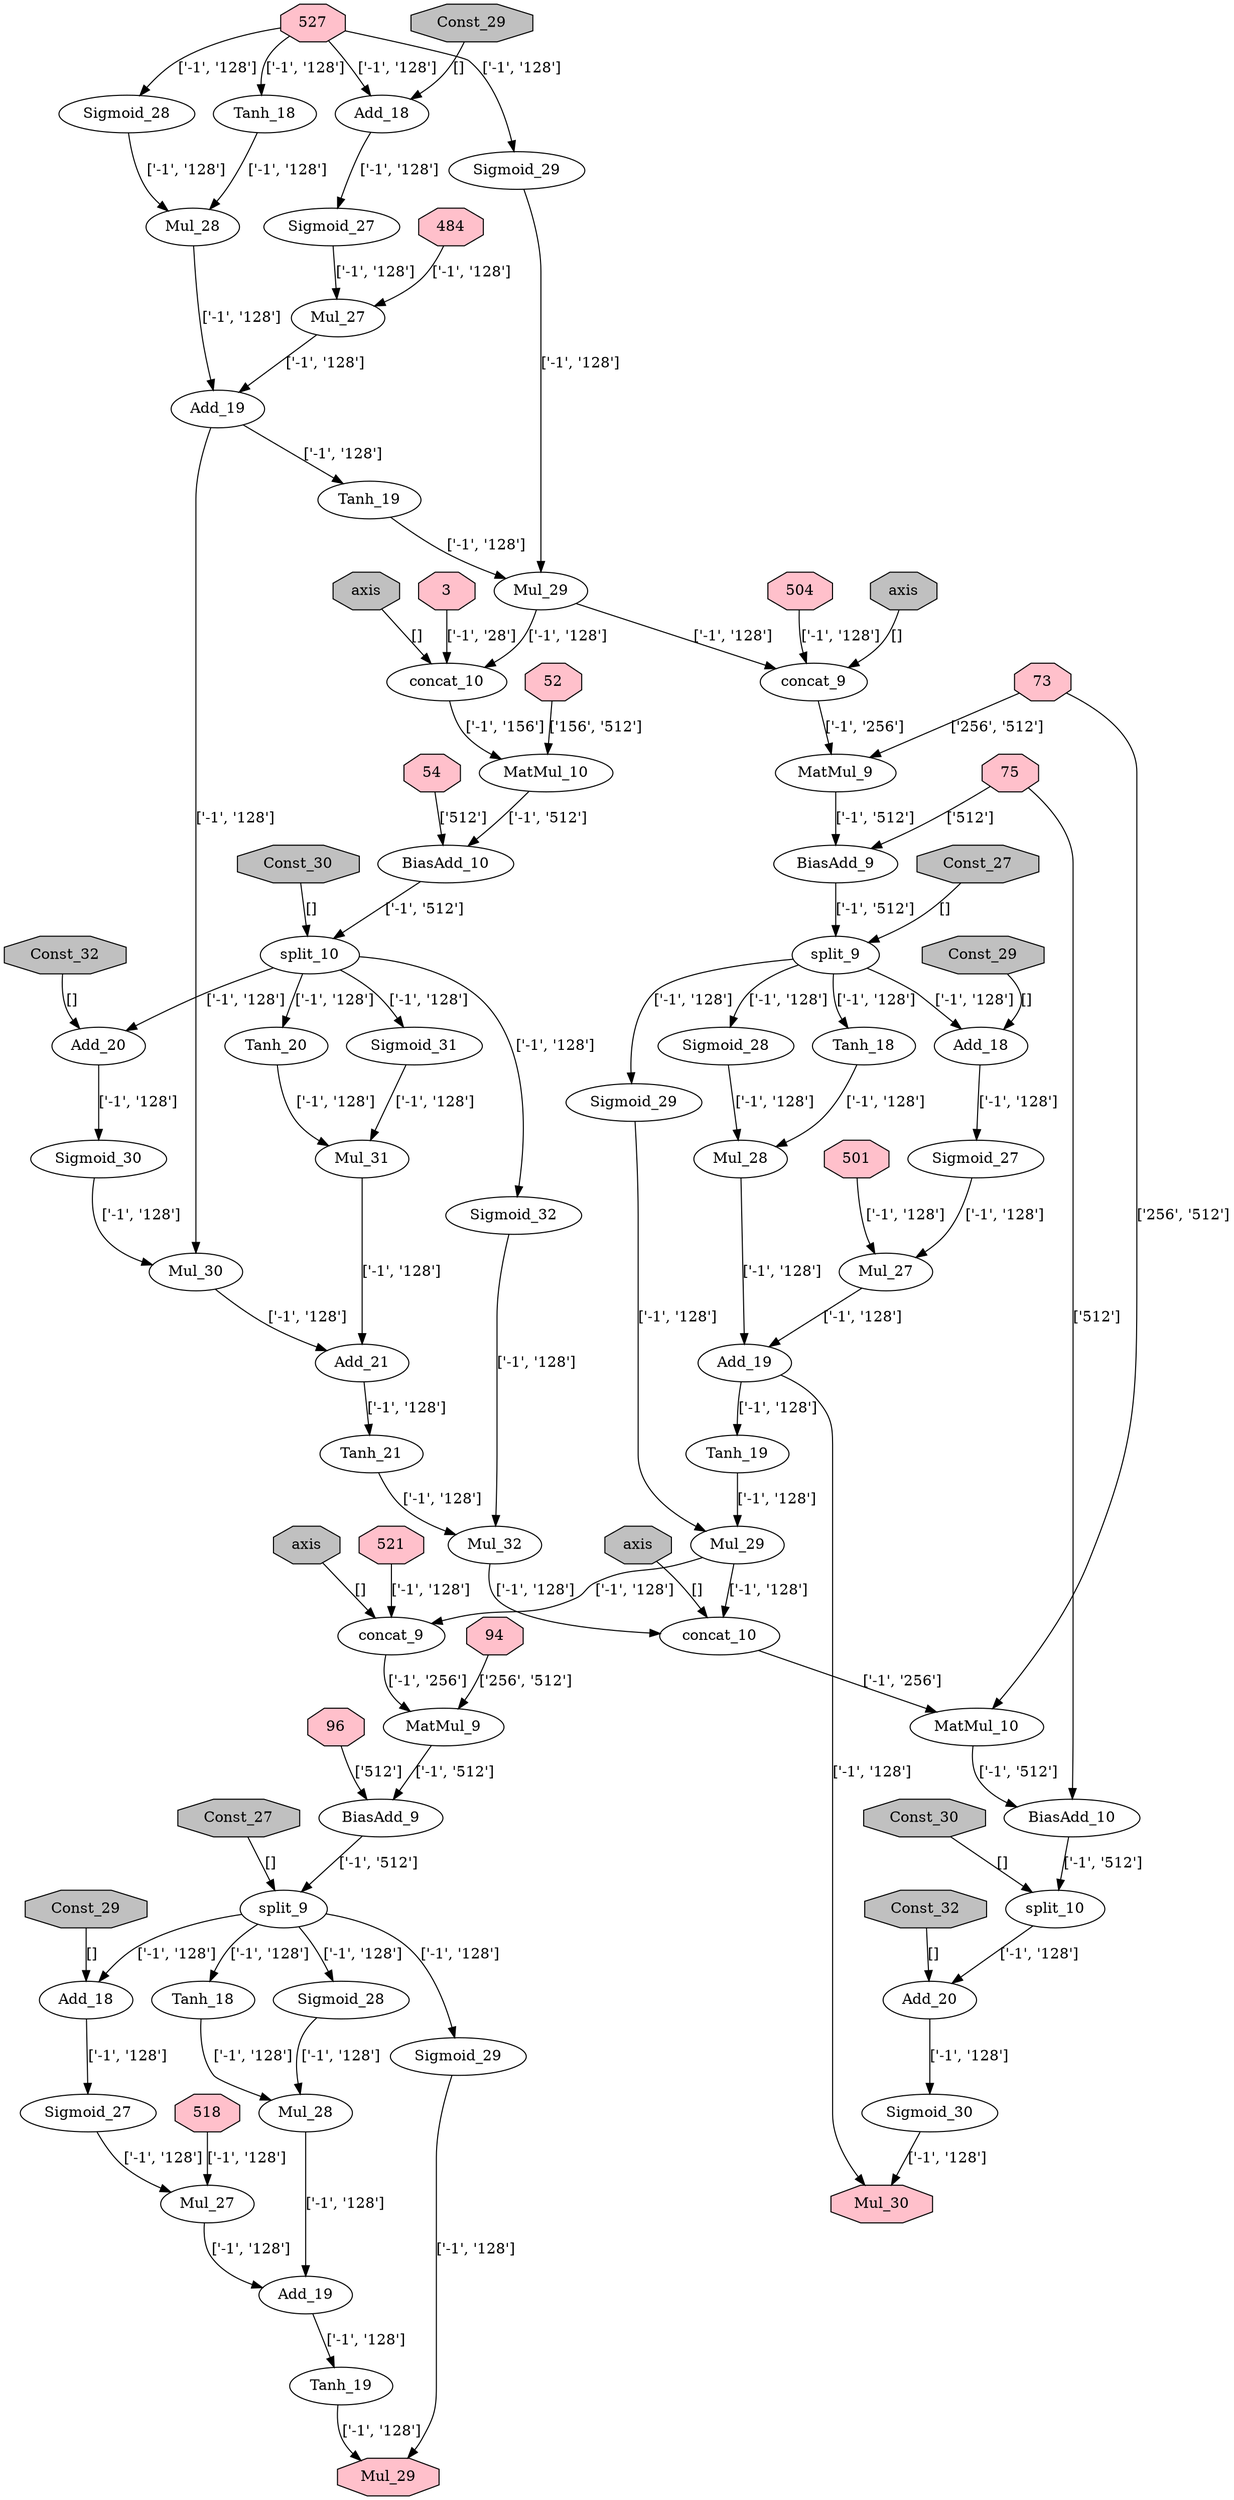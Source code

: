 strict digraph  {
	node [label="\N"];
	3	 [fillcolor=pink,
		shape=octagon,
		style=filled];
	575	 [label=concat_10,
		name="rnn/rnn/multi_rnn_cell/cell_0/basic_lstm_cell/concat_10"];
	3 -> 575	 [label="['-1', '28']"];
	518	 [fillcolor=pink,
		shape=octagon,
		style=filled];
	565	 [label=Mul_27,
		name="rnn/rnn/multi_rnn_cell/cell_2/basic_lstm_cell/Mul_27"];
	518 -> 565	 [label="['-1', '128']"];
	521	 [fillcolor=pink,
		shape=octagon,
		style=filled];
	558	 [label=concat_9,
		name="rnn/rnn/multi_rnn_cell/cell_2/basic_lstm_cell/concat_9"];
	521 -> 558	 [label="['-1', '128']"];
	52	 [fillcolor=pink,
		shape=octagon,
		style=filled];
	576	 [label=MatMul_10,
		name="rnn/rnn/multi_rnn_cell/cell_0/basic_lstm_cell/MatMul_10"];
	52 -> 576	 [label="['156', '512']"];
	527	 [fillcolor=pink,
		shape=octagon,
		style=filled];
	529	 [label=Add_18,
		name="rnn/rnn/multi_rnn_cell/cell_0/basic_lstm_cell/Add_18"];
	527 -> 529	 [label="['-1', '128']"];
	532	 [label=Sigmoid_28,
		name="rnn/rnn/multi_rnn_cell/cell_0/basic_lstm_cell/Sigmoid_28"];
	527 -> 532	 [label="['-1', '128']"];
	533	 [label=Tanh_18,
		name="rnn/rnn/multi_rnn_cell/cell_0/basic_lstm_cell/Tanh_18"];
	527 -> 533	 [label="['-1', '128']"];
	537	 [label=Sigmoid_29,
		name="rnn/rnn/multi_rnn_cell/cell_0/basic_lstm_cell/Sigmoid_29"];
	527 -> 537	 [label="['-1', '128']"];
	528	 [fillcolor=grey,
		label=Const_29,
		name="rnn/rnn/multi_rnn_cell/cell_0/basic_lstm_cell/Const_29",
		shape=octagon,
		style=filled];
	528 -> 529	 [label="[]"];
	530	 [label=Sigmoid_27,
		name="rnn/rnn/multi_rnn_cell/cell_0/basic_lstm_cell/Sigmoid_27"];
	529 -> 530	 [label="['-1', '128']"];
	531	 [label=Mul_27,
		name="rnn/rnn/multi_rnn_cell/cell_0/basic_lstm_cell/Mul_27"];
	530 -> 531	 [label="['-1', '128']"];
	535	 [label=Add_19,
		name="rnn/rnn/multi_rnn_cell/cell_0/basic_lstm_cell/Add_19"];
	531 -> 535	 [label="['-1', '128']"];
	534	 [label=Mul_28,
		name="rnn/rnn/multi_rnn_cell/cell_0/basic_lstm_cell/Mul_28"];
	532 -> 534	 [label="['-1', '128']"];
	533 -> 534	 [label="['-1', '128']"];
	534 -> 535	 [label="['-1', '128']"];
	536	 [label=Tanh_19,
		name="rnn/rnn/multi_rnn_cell/cell_0/basic_lstm_cell/Tanh_19"];
	535 -> 536	 [label="['-1', '128']"];
	582	 [label=Mul_30,
		name="rnn/rnn/multi_rnn_cell/cell_0/basic_lstm_cell/Mul_30"];
	535 -> 582	 [label="['-1', '128']"];
	538	 [label=Mul_29,
		name="rnn/rnn/multi_rnn_cell/cell_0/basic_lstm_cell/Mul_29"];
	536 -> 538	 [label="['-1', '128']"];
	537 -> 538	 [label="['-1', '128']"];
	541	 [label=concat_9,
		name="rnn/rnn/multi_rnn_cell/cell_1/basic_lstm_cell/concat_9"];
	538 -> 541	 [label="['-1', '128']"];
	538 -> 575	 [label="['-1', '128']"];
	539	 [fillcolor=grey,
		label=Const_27,
		name="rnn/rnn/multi_rnn_cell/cell_1/basic_lstm_cell/Const_27",
		shape=octagon,
		style=filled];
	544	 [label=split_9,
		name="rnn/rnn/multi_rnn_cell/cell_1/basic_lstm_cell/split_9"];
	539 -> 544	 [label="[]"];
	540	 [fillcolor=grey,
		label=axis,
		name="rnn/rnn/multi_rnn_cell/cell_1/basic_lstm_cell/concat_9/axis",
		shape=octagon,
		style=filled];
	540 -> 541	 [label="[]"];
	542	 [label=MatMul_9,
		name="rnn/rnn/multi_rnn_cell/cell_1/basic_lstm_cell/MatMul_9"];
	541 -> 542	 [label="['-1', '256']"];
	543	 [label=BiasAdd_9,
		name="rnn/rnn/multi_rnn_cell/cell_1/basic_lstm_cell/BiasAdd_9"];
	542 -> 543	 [label="['-1', '512']"];
	543 -> 544	 [label="['-1', '512']"];
	546	 [label=Add_18,
		name="rnn/rnn/multi_rnn_cell/cell_1/basic_lstm_cell/Add_18"];
	544 -> 546	 [label="['-1', '128']"];
	549	 [label=Sigmoid_28,
		name="rnn/rnn/multi_rnn_cell/cell_1/basic_lstm_cell/Sigmoid_28"];
	544 -> 549	 [label="['-1', '128']"];
	550	 [label=Tanh_18,
		name="rnn/rnn/multi_rnn_cell/cell_1/basic_lstm_cell/Tanh_18"];
	544 -> 550	 [label="['-1', '128']"];
	554	 [label=Sigmoid_29,
		name="rnn/rnn/multi_rnn_cell/cell_1/basic_lstm_cell/Sigmoid_29"];
	544 -> 554	 [label="['-1', '128']"];
	545	 [fillcolor=grey,
		label=Const_29,
		name="rnn/rnn/multi_rnn_cell/cell_1/basic_lstm_cell/Const_29",
		shape=octagon,
		style=filled];
	545 -> 546	 [label="[]"];
	547	 [label=Sigmoid_27,
		name="rnn/rnn/multi_rnn_cell/cell_1/basic_lstm_cell/Sigmoid_27"];
	546 -> 547	 [label="['-1', '128']"];
	548	 [label=Mul_27,
		name="rnn/rnn/multi_rnn_cell/cell_1/basic_lstm_cell/Mul_27"];
	547 -> 548	 [label="['-1', '128']"];
	552	 [label=Add_19,
		name="rnn/rnn/multi_rnn_cell/cell_1/basic_lstm_cell/Add_19"];
	548 -> 552	 [label="['-1', '128']"];
	551	 [label=Mul_28,
		name="rnn/rnn/multi_rnn_cell/cell_1/basic_lstm_cell/Mul_28"];
	549 -> 551	 [label="['-1', '128']"];
	550 -> 551	 [label="['-1', '128']"];
	551 -> 552	 [label="['-1', '128']"];
	553	 [label=Tanh_19,
		name="rnn/rnn/multi_rnn_cell/cell_1/basic_lstm_cell/Tanh_19"];
	552 -> 553	 [label="['-1', '128']"];
	599	 [fillcolor=pink,
		label=Mul_30,
		name="rnn/rnn/multi_rnn_cell/cell_1/basic_lstm_cell/Mul_30",
		shape=octagon,
		style=filled];
	552 -> 599	 [label="['-1', '128']"];
	555	 [label=Mul_29,
		name="rnn/rnn/multi_rnn_cell/cell_1/basic_lstm_cell/Mul_29"];
	553 -> 555	 [label="['-1', '128']"];
	554 -> 555	 [label="['-1', '128']"];
	555 -> 558	 [label="['-1', '128']"];
	592	 [label=concat_10,
		name="rnn/rnn/multi_rnn_cell/cell_1/basic_lstm_cell/concat_10"];
	555 -> 592	 [label="['-1', '128']"];
	556	 [fillcolor=grey,
		label=Const_27,
		name="rnn/rnn/multi_rnn_cell/cell_2/basic_lstm_cell/Const_27",
		shape=octagon,
		style=filled];
	561	 [label=split_9,
		name="rnn/rnn/multi_rnn_cell/cell_2/basic_lstm_cell/split_9"];
	556 -> 561	 [label="[]"];
	557	 [fillcolor=grey,
		label=axis,
		name="rnn/rnn/multi_rnn_cell/cell_2/basic_lstm_cell/concat_9/axis",
		shape=octagon,
		style=filled];
	557 -> 558	 [label="[]"];
	559	 [label=MatMul_9,
		name="rnn/rnn/multi_rnn_cell/cell_2/basic_lstm_cell/MatMul_9"];
	558 -> 559	 [label="['-1', '256']"];
	560	 [label=BiasAdd_9,
		name="rnn/rnn/multi_rnn_cell/cell_2/basic_lstm_cell/BiasAdd_9"];
	559 -> 560	 [label="['-1', '512']"];
	560 -> 561	 [label="['-1', '512']"];
	563	 [label=Add_18,
		name="rnn/rnn/multi_rnn_cell/cell_2/basic_lstm_cell/Add_18"];
	561 -> 563	 [label="['-1', '128']"];
	566	 [label=Sigmoid_28,
		name="rnn/rnn/multi_rnn_cell/cell_2/basic_lstm_cell/Sigmoid_28"];
	561 -> 566	 [label="['-1', '128']"];
	567	 [label=Tanh_18,
		name="rnn/rnn/multi_rnn_cell/cell_2/basic_lstm_cell/Tanh_18"];
	561 -> 567	 [label="['-1', '128']"];
	571	 [label=Sigmoid_29,
		name="rnn/rnn/multi_rnn_cell/cell_2/basic_lstm_cell/Sigmoid_29"];
	561 -> 571	 [label="['-1', '128']"];
	562	 [fillcolor=grey,
		label=Const_29,
		name="rnn/rnn/multi_rnn_cell/cell_2/basic_lstm_cell/Const_29",
		shape=octagon,
		style=filled];
	562 -> 563	 [label="[]"];
	564	 [label=Sigmoid_27,
		name="rnn/rnn/multi_rnn_cell/cell_2/basic_lstm_cell/Sigmoid_27"];
	563 -> 564	 [label="['-1', '128']"];
	564 -> 565	 [label="['-1', '128']"];
	569	 [label=Add_19,
		name="rnn/rnn/multi_rnn_cell/cell_2/basic_lstm_cell/Add_19"];
	565 -> 569	 [label="['-1', '128']"];
	568	 [label=Mul_28,
		name="rnn/rnn/multi_rnn_cell/cell_2/basic_lstm_cell/Mul_28"];
	566 -> 568	 [label="['-1', '128']"];
	567 -> 568	 [label="['-1', '128']"];
	568 -> 569	 [label="['-1', '128']"];
	570	 [label=Tanh_19,
		name="rnn/rnn/multi_rnn_cell/cell_2/basic_lstm_cell/Tanh_19"];
	569 -> 570	 [label="['-1', '128']"];
	572	 [fillcolor=pink,
		label=Mul_29,
		name="rnn/rnn/multi_rnn_cell/cell_2/basic_lstm_cell/Mul_29",
		shape=octagon,
		style=filled];
	570 -> 572	 [label="['-1', '128']"];
	571 -> 572	 [label="['-1', '128']"];
	573	 [fillcolor=grey,
		label=Const_30,
		name="rnn/rnn/multi_rnn_cell/cell_0/basic_lstm_cell/Const_30",
		shape=octagon,
		style=filled];
	578	 [label=split_10,
		name="rnn/rnn/multi_rnn_cell/cell_0/basic_lstm_cell/split_10"];
	573 -> 578	 [label="[]"];
	574	 [fillcolor=grey,
		label=axis,
		name="rnn/rnn/multi_rnn_cell/cell_0/basic_lstm_cell/concat_10/axis",
		shape=octagon,
		style=filled];
	574 -> 575	 [label="[]"];
	575 -> 576	 [label="['-1', '156']"];
	577	 [label=BiasAdd_10,
		name="rnn/rnn/multi_rnn_cell/cell_0/basic_lstm_cell/BiasAdd_10"];
	576 -> 577	 [label="['-1', '512']"];
	577 -> 578	 [label="['-1', '512']"];
	580	 [label=Add_20,
		name="rnn/rnn/multi_rnn_cell/cell_0/basic_lstm_cell/Add_20"];
	578 -> 580	 [label="['-1', '128']"];
	583	 [label=Sigmoid_31,
		name="rnn/rnn/multi_rnn_cell/cell_0/basic_lstm_cell/Sigmoid_31"];
	578 -> 583	 [label="['-1', '128']"];
	584	 [label=Tanh_20,
		name="rnn/rnn/multi_rnn_cell/cell_0/basic_lstm_cell/Tanh_20"];
	578 -> 584	 [label="['-1', '128']"];
	588	 [label=Sigmoid_32,
		name="rnn/rnn/multi_rnn_cell/cell_0/basic_lstm_cell/Sigmoid_32"];
	578 -> 588	 [label="['-1', '128']"];
	579	 [fillcolor=grey,
		label=Const_32,
		name="rnn/rnn/multi_rnn_cell/cell_0/basic_lstm_cell/Const_32",
		shape=octagon,
		style=filled];
	579 -> 580	 [label="[]"];
	581	 [label=Sigmoid_30,
		name="rnn/rnn/multi_rnn_cell/cell_0/basic_lstm_cell/Sigmoid_30"];
	580 -> 581	 [label="['-1', '128']"];
	54	 [fillcolor=pink,
		shape=octagon,
		style=filled];
	54 -> 577	 [label="['512']"];
	586	 [label=Add_21,
		name="rnn/rnn/multi_rnn_cell/cell_0/basic_lstm_cell/Add_21"];
	582 -> 586	 [label="['-1', '128']"];
	585	 [label=Mul_31,
		name="rnn/rnn/multi_rnn_cell/cell_0/basic_lstm_cell/Mul_31"];
	583 -> 585	 [label="['-1', '128']"];
	584 -> 585	 [label="['-1', '128']"];
	73	 [fillcolor=pink,
		shape=octagon,
		style=filled];
	73 -> 542	 [label="['256', '512']"];
	593	 [label=MatMul_10,
		name="rnn/rnn/multi_rnn_cell/cell_1/basic_lstm_cell/MatMul_10"];
	73 -> 593	 [label="['256', '512']"];
	587	 [label=Tanh_21,
		name="rnn/rnn/multi_rnn_cell/cell_0/basic_lstm_cell/Tanh_21"];
	586 -> 587	 [label="['-1', '128']"];
	75	 [fillcolor=pink,
		shape=octagon,
		style=filled];
	75 -> 543	 [label="['512']"];
	594	 [label=BiasAdd_10,
		name="rnn/rnn/multi_rnn_cell/cell_1/basic_lstm_cell/BiasAdd_10"];
	75 -> 594	 [label="['512']"];
	589	 [label=Mul_32,
		name="rnn/rnn/multi_rnn_cell/cell_0/basic_lstm_cell/Mul_32"];
	588 -> 589	 [label="['-1', '128']"];
	589 -> 592	 [label="['-1', '128']"];
	590	 [fillcolor=grey,
		label=Const_30,
		name="rnn/rnn/multi_rnn_cell/cell_1/basic_lstm_cell/Const_30",
		shape=octagon,
		style=filled];
	595	 [label=split_10,
		name="rnn/rnn/multi_rnn_cell/cell_1/basic_lstm_cell/split_10"];
	590 -> 595	 [label="[]"];
	591	 [fillcolor=grey,
		label=axis,
		name="rnn/rnn/multi_rnn_cell/cell_1/basic_lstm_cell/concat_10/axis",
		shape=octagon,
		style=filled];
	591 -> 592	 [label="[]"];
	592 -> 593	 [label="['-1', '256']"];
	593 -> 594	 [label="['-1', '512']"];
	594 -> 595	 [label="['-1', '512']"];
	597	 [label=Add_20,
		name="rnn/rnn/multi_rnn_cell/cell_1/basic_lstm_cell/Add_20"];
	595 -> 597	 [label="['-1', '128']"];
	596	 [fillcolor=grey,
		label=Const_32,
		name="rnn/rnn/multi_rnn_cell/cell_1/basic_lstm_cell/Const_32",
		shape=octagon,
		style=filled];
	596 -> 597	 [label="[]"];
	598	 [label=Sigmoid_30,
		name="rnn/rnn/multi_rnn_cell/cell_1/basic_lstm_cell/Sigmoid_30"];
	597 -> 598	 [label="['-1', '128']"];
	598 -> 599	 [label="['-1', '128']"];
	94	 [fillcolor=pink,
		shape=octagon,
		style=filled];
	94 -> 559	 [label="['256', '512']"];
	96	 [fillcolor=pink,
		shape=octagon,
		style=filled];
	96 -> 560	 [label="['512']"];
	585 -> 586	 [label="['-1', '128']"];
	484	 [fillcolor=pink,
		shape=octagon,
		style=filled];
	484 -> 531	 [label="['-1', '128']"];
	581 -> 582	 [label="['-1', '128']"];
	587 -> 589	 [label="['-1', '128']"];
	501	 [fillcolor=pink,
		shape=octagon,
		style=filled];
	501 -> 548	 [label="['-1', '128']"];
	504	 [fillcolor=pink,
		shape=octagon,
		style=filled];
	504 -> 541	 [label="['-1', '128']"];
}
